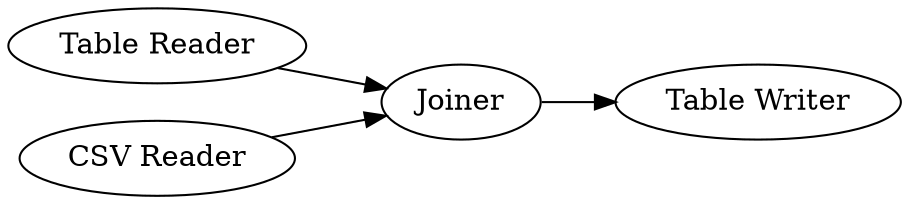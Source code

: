 digraph {
	1 [label="Table Reader"]
	2 [label="CSV Reader"]
	3 [label=Joiner]
	4 [label="Table Writer"]
	1 -> 3
	2 -> 3
	3 -> 4
	rankdir=LR
}
